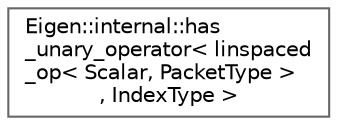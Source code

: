 digraph "类继承关系图"
{
 // LATEX_PDF_SIZE
  bgcolor="transparent";
  edge [fontname=Helvetica,fontsize=10,labelfontname=Helvetica,labelfontsize=10];
  node [fontname=Helvetica,fontsize=10,shape=box,height=0.2,width=0.4];
  rankdir="LR";
  Node0 [id="Node000000",label="Eigen::internal::has\l_unary_operator\< linspaced\l_op\< Scalar, PacketType \>\l, IndexType \>",height=0.2,width=0.4,color="grey40", fillcolor="white", style="filled",URL="$struct_eigen_1_1internal_1_1has__unary__operator_3_01linspaced__op_3_01_scalar_00_01_packet_type_01_4_00_01_index_type_01_4.html",tooltip=" "];
}

